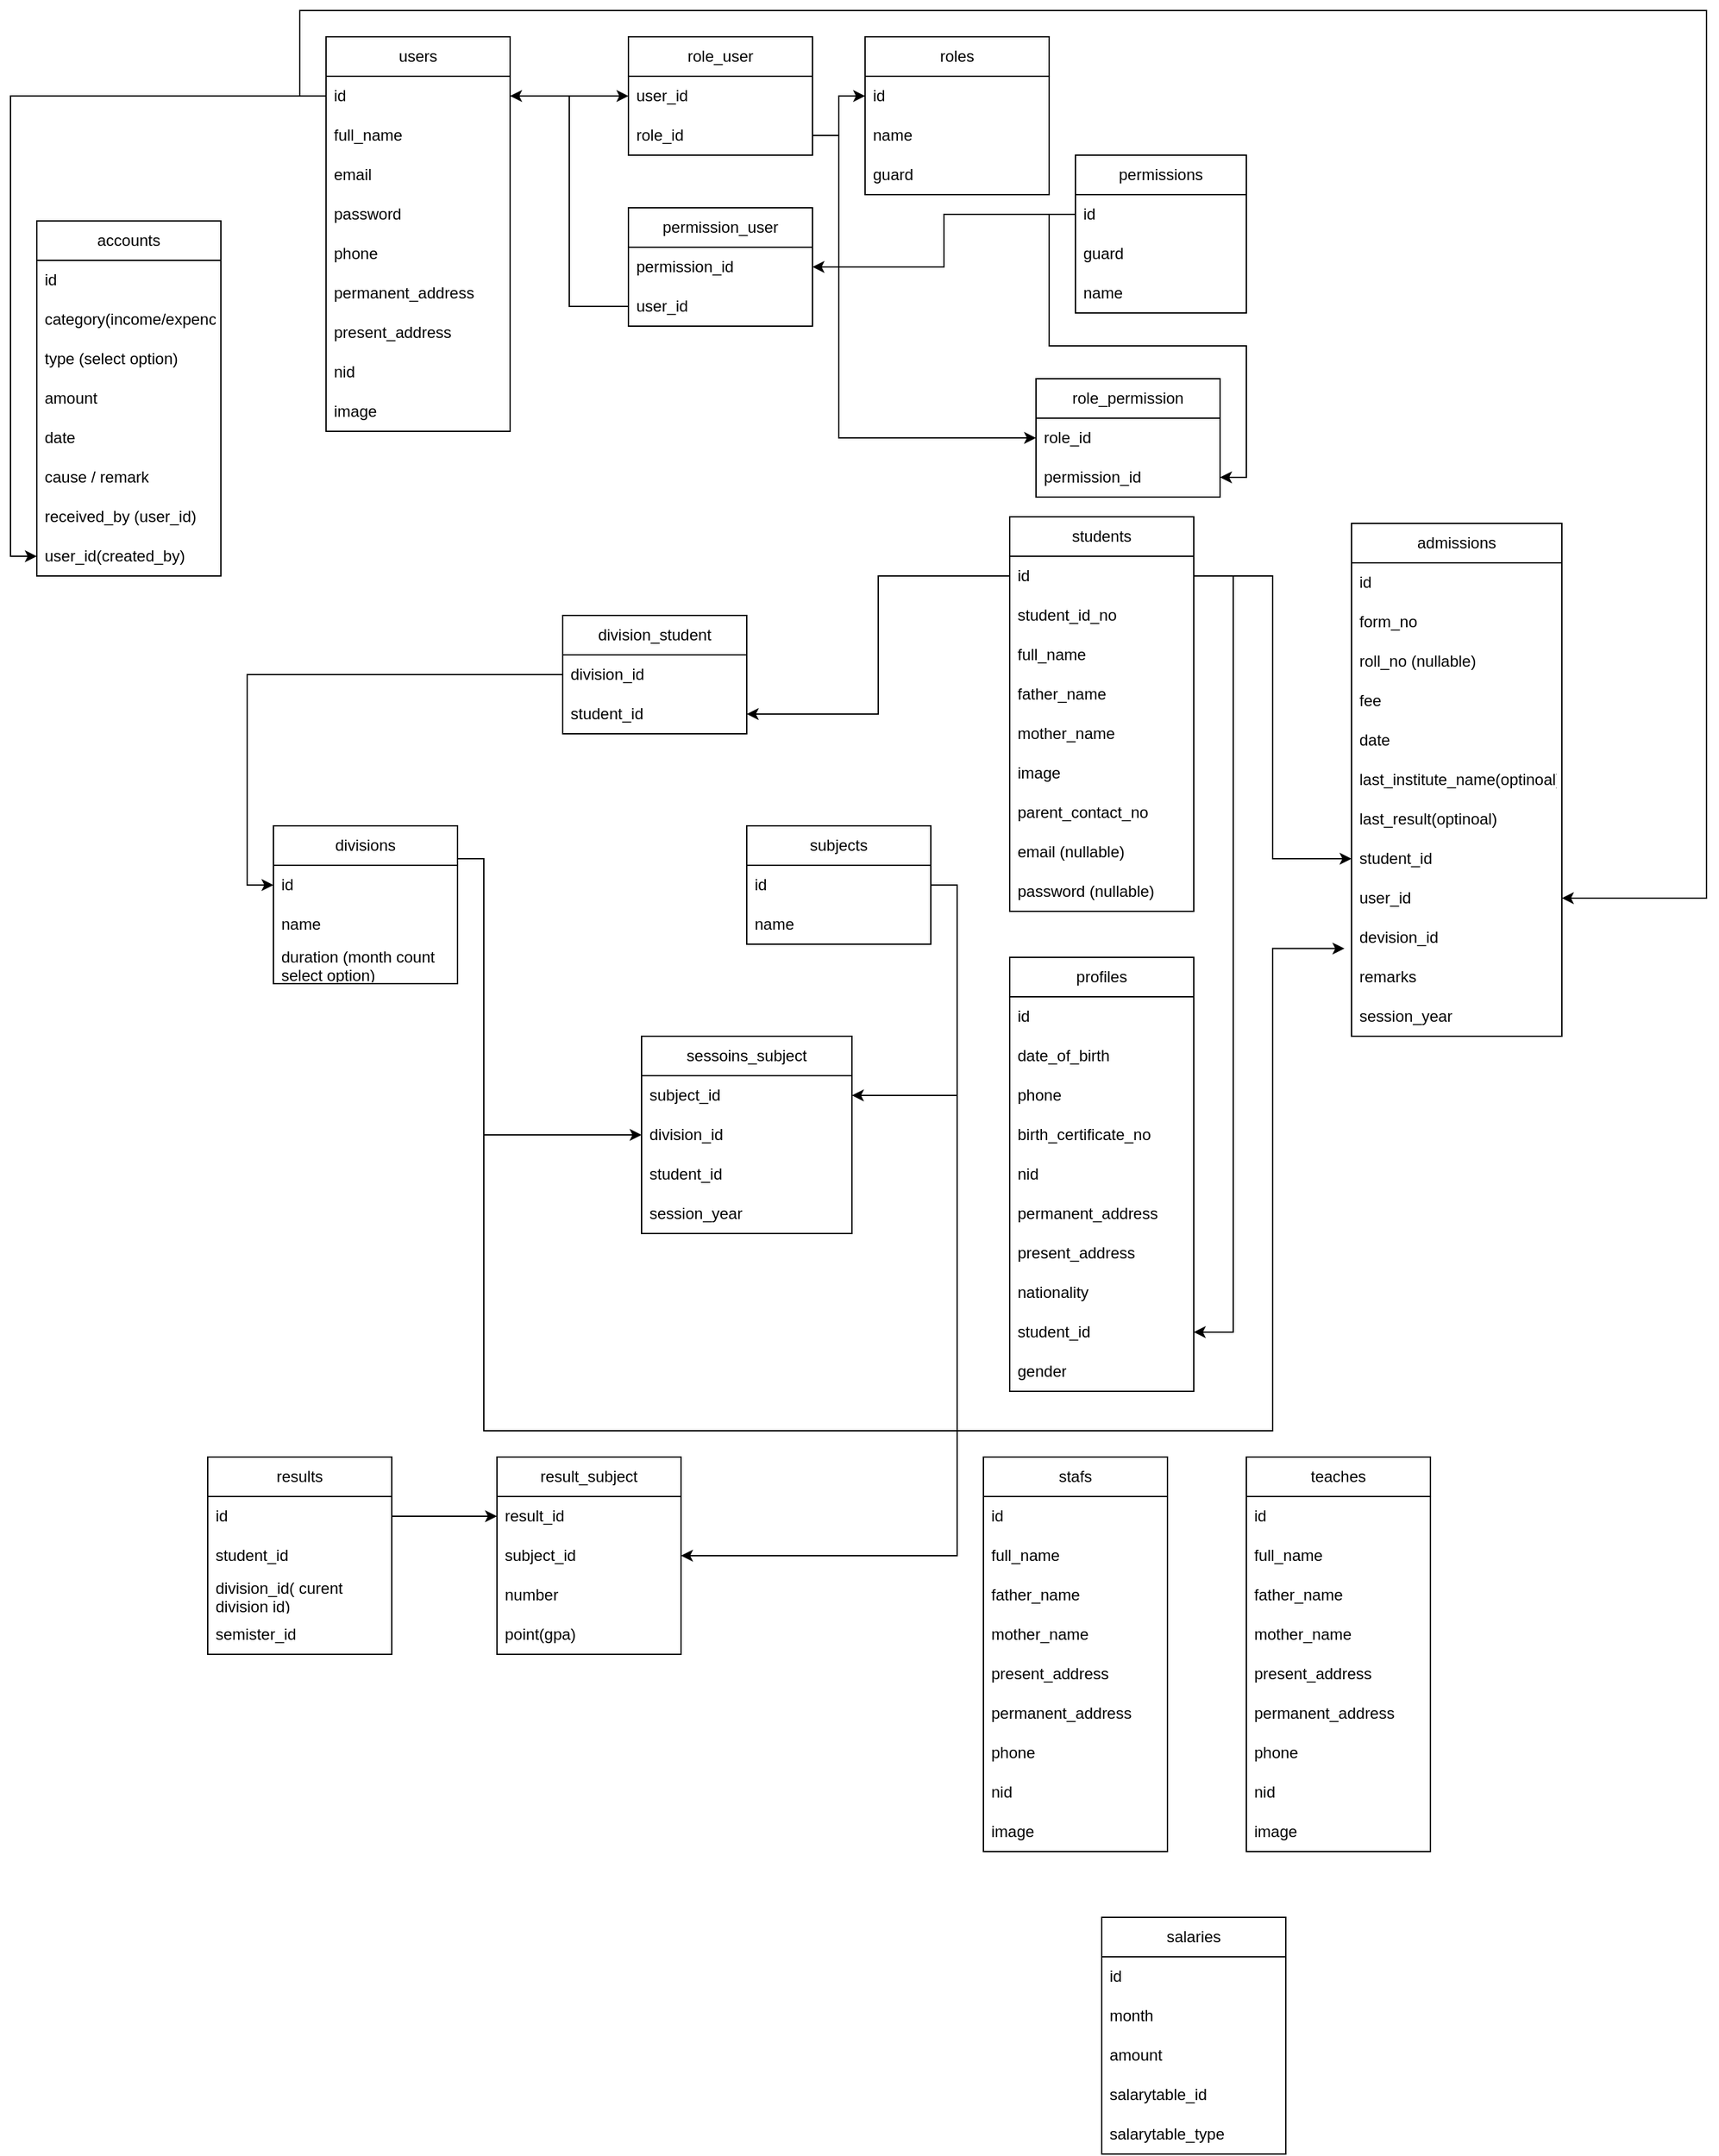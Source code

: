 <mxfile version="22.1.18" type="github">
  <diagram name="Page-1" id="s30mLS-zGGmkJkTKPRwq">
    <mxGraphModel dx="3134" dy="772" grid="1" gridSize="10" guides="1" tooltips="1" connect="1" arrows="1" fold="1" page="1" pageScale="1" pageWidth="850" pageHeight="1100" math="0" shadow="0">
      <root>
        <mxCell id="0" />
        <mxCell id="1" parent="0" />
        <mxCell id="stADXUOTmGNZVnxt4ags-1" value="users" style="swimlane;fontStyle=0;childLayout=stackLayout;horizontal=1;startSize=30;horizontalStack=0;resizeParent=1;resizeParentMax=0;resizeLast=0;collapsible=1;marginBottom=0;whiteSpace=wrap;html=1;" parent="1" vertex="1">
          <mxGeometry x="-880" y="40" width="140" height="300" as="geometry" />
        </mxCell>
        <mxCell id="stADXUOTmGNZVnxt4ags-2" value="id" style="text;strokeColor=none;fillColor=none;align=left;verticalAlign=middle;spacingLeft=4;spacingRight=4;overflow=hidden;points=[[0,0.5],[1,0.5]];portConstraint=eastwest;rotatable=0;whiteSpace=wrap;html=1;" parent="stADXUOTmGNZVnxt4ags-1" vertex="1">
          <mxGeometry y="30" width="140" height="30" as="geometry" />
        </mxCell>
        <mxCell id="tJ75ZAJ-yMeKu7hFH765-11" value="full_name" style="text;strokeColor=none;fillColor=none;align=left;verticalAlign=middle;spacingLeft=4;spacingRight=4;overflow=hidden;points=[[0,0.5],[1,0.5]];portConstraint=eastwest;rotatable=0;whiteSpace=wrap;html=1;" parent="stADXUOTmGNZVnxt4ags-1" vertex="1">
          <mxGeometry y="60" width="140" height="30" as="geometry" />
        </mxCell>
        <mxCell id="stADXUOTmGNZVnxt4ags-3" value="email" style="text;strokeColor=none;fillColor=none;align=left;verticalAlign=middle;spacingLeft=4;spacingRight=4;overflow=hidden;points=[[0,0.5],[1,0.5]];portConstraint=eastwest;rotatable=0;whiteSpace=wrap;html=1;" parent="stADXUOTmGNZVnxt4ags-1" vertex="1">
          <mxGeometry y="90" width="140" height="30" as="geometry" />
        </mxCell>
        <mxCell id="stADXUOTmGNZVnxt4ags-4" value="password" style="text;strokeColor=none;fillColor=none;align=left;verticalAlign=middle;spacingLeft=4;spacingRight=4;overflow=hidden;points=[[0,0.5],[1,0.5]];portConstraint=eastwest;rotatable=0;whiteSpace=wrap;html=1;" parent="stADXUOTmGNZVnxt4ags-1" vertex="1">
          <mxGeometry y="120" width="140" height="30" as="geometry" />
        </mxCell>
        <mxCell id="tJ75ZAJ-yMeKu7hFH765-80" value="phone" style="text;strokeColor=none;fillColor=none;align=left;verticalAlign=middle;spacingLeft=4;spacingRight=4;overflow=hidden;points=[[0,0.5],[1,0.5]];portConstraint=eastwest;rotatable=0;whiteSpace=wrap;html=1;" parent="stADXUOTmGNZVnxt4ags-1" vertex="1">
          <mxGeometry y="150" width="140" height="30" as="geometry" />
        </mxCell>
        <mxCell id="tJ75ZAJ-yMeKu7hFH765-83" value="permanent_address" style="text;strokeColor=none;fillColor=none;align=left;verticalAlign=middle;spacingLeft=4;spacingRight=4;overflow=hidden;points=[[0,0.5],[1,0.5]];portConstraint=eastwest;rotatable=0;whiteSpace=wrap;html=1;" parent="stADXUOTmGNZVnxt4ags-1" vertex="1">
          <mxGeometry y="180" width="140" height="30" as="geometry" />
        </mxCell>
        <mxCell id="tJ75ZAJ-yMeKu7hFH765-81" value="present_address" style="text;strokeColor=none;fillColor=none;align=left;verticalAlign=middle;spacingLeft=4;spacingRight=4;overflow=hidden;points=[[0,0.5],[1,0.5]];portConstraint=eastwest;rotatable=0;whiteSpace=wrap;html=1;" parent="stADXUOTmGNZVnxt4ags-1" vertex="1">
          <mxGeometry y="210" width="140" height="30" as="geometry" />
        </mxCell>
        <mxCell id="tJ75ZAJ-yMeKu7hFH765-82" value="nid" style="text;strokeColor=none;fillColor=none;align=left;verticalAlign=middle;spacingLeft=4;spacingRight=4;overflow=hidden;points=[[0,0.5],[1,0.5]];portConstraint=eastwest;rotatable=0;whiteSpace=wrap;html=1;" parent="stADXUOTmGNZVnxt4ags-1" vertex="1">
          <mxGeometry y="240" width="140" height="30" as="geometry" />
        </mxCell>
        <mxCell id="tJ75ZAJ-yMeKu7hFH765-115" value="image" style="text;strokeColor=none;fillColor=none;align=left;verticalAlign=middle;spacingLeft=4;spacingRight=4;overflow=hidden;points=[[0,0.5],[1,0.5]];portConstraint=eastwest;rotatable=0;whiteSpace=wrap;html=1;" parent="stADXUOTmGNZVnxt4ags-1" vertex="1">
          <mxGeometry y="270" width="140" height="30" as="geometry" />
        </mxCell>
        <mxCell id="stADXUOTmGNZVnxt4ags-5" value="roles" style="swimlane;fontStyle=0;childLayout=stackLayout;horizontal=1;startSize=30;horizontalStack=0;resizeParent=1;resizeParentMax=0;resizeLast=0;collapsible=1;marginBottom=0;whiteSpace=wrap;html=1;" parent="1" vertex="1">
          <mxGeometry x="-470" y="40" width="140" height="120" as="geometry" />
        </mxCell>
        <mxCell id="stADXUOTmGNZVnxt4ags-6" value="id" style="text;strokeColor=none;fillColor=none;align=left;verticalAlign=middle;spacingLeft=4;spacingRight=4;overflow=hidden;points=[[0,0.5],[1,0.5]];portConstraint=eastwest;rotatable=0;whiteSpace=wrap;html=1;" parent="stADXUOTmGNZVnxt4ags-5" vertex="1">
          <mxGeometry y="30" width="140" height="30" as="geometry" />
        </mxCell>
        <mxCell id="tJ75ZAJ-yMeKu7hFH765-9" value="name" style="text;strokeColor=none;fillColor=none;align=left;verticalAlign=middle;spacingLeft=4;spacingRight=4;overflow=hidden;points=[[0,0.5],[1,0.5]];portConstraint=eastwest;rotatable=0;whiteSpace=wrap;html=1;" parent="stADXUOTmGNZVnxt4ags-5" vertex="1">
          <mxGeometry y="60" width="140" height="30" as="geometry" />
        </mxCell>
        <mxCell id="stADXUOTmGNZVnxt4ags-7" value="guard" style="text;strokeColor=none;fillColor=none;align=left;verticalAlign=middle;spacingLeft=4;spacingRight=4;overflow=hidden;points=[[0,0.5],[1,0.5]];portConstraint=eastwest;rotatable=0;whiteSpace=wrap;html=1;" parent="stADXUOTmGNZVnxt4ags-5" vertex="1">
          <mxGeometry y="90" width="140" height="30" as="geometry" />
        </mxCell>
        <mxCell id="stADXUOTmGNZVnxt4ags-9" value="role_user" style="swimlane;fontStyle=0;childLayout=stackLayout;horizontal=1;startSize=30;horizontalStack=0;resizeParent=1;resizeParentMax=0;resizeLast=0;collapsible=1;marginBottom=0;whiteSpace=wrap;html=1;" parent="1" vertex="1">
          <mxGeometry x="-650" y="40" width="140" height="90" as="geometry" />
        </mxCell>
        <mxCell id="stADXUOTmGNZVnxt4ags-11" value="user_id" style="text;strokeColor=none;fillColor=none;align=left;verticalAlign=middle;spacingLeft=4;spacingRight=4;overflow=hidden;points=[[0,0.5],[1,0.5]];portConstraint=eastwest;rotatable=0;whiteSpace=wrap;html=1;" parent="stADXUOTmGNZVnxt4ags-9" vertex="1">
          <mxGeometry y="30" width="140" height="30" as="geometry" />
        </mxCell>
        <mxCell id="stADXUOTmGNZVnxt4ags-10" value="role_id" style="text;strokeColor=none;fillColor=none;align=left;verticalAlign=middle;spacingLeft=4;spacingRight=4;overflow=hidden;points=[[0,0.5],[1,0.5]];portConstraint=eastwest;rotatable=0;whiteSpace=wrap;html=1;" parent="stADXUOTmGNZVnxt4ags-9" vertex="1">
          <mxGeometry y="60" width="140" height="30" as="geometry" />
        </mxCell>
        <mxCell id="tJ75ZAJ-yMeKu7hFH765-1" value="role_permission" style="swimlane;fontStyle=0;childLayout=stackLayout;horizontal=1;startSize=30;horizontalStack=0;resizeParent=1;resizeParentMax=0;resizeLast=0;collapsible=1;marginBottom=0;whiteSpace=wrap;html=1;" parent="1" vertex="1">
          <mxGeometry x="-340" y="300" width="140" height="90" as="geometry" />
        </mxCell>
        <mxCell id="tJ75ZAJ-yMeKu7hFH765-2" value="role_id" style="text;strokeColor=none;fillColor=none;align=left;verticalAlign=middle;spacingLeft=4;spacingRight=4;overflow=hidden;points=[[0,0.5],[1,0.5]];portConstraint=eastwest;rotatable=0;whiteSpace=wrap;html=1;" parent="tJ75ZAJ-yMeKu7hFH765-1" vertex="1">
          <mxGeometry y="30" width="140" height="30" as="geometry" />
        </mxCell>
        <mxCell id="tJ75ZAJ-yMeKu7hFH765-3" value="permission_id" style="text;strokeColor=none;fillColor=none;align=left;verticalAlign=middle;spacingLeft=4;spacingRight=4;overflow=hidden;points=[[0,0.5],[1,0.5]];portConstraint=eastwest;rotatable=0;whiteSpace=wrap;html=1;" parent="tJ75ZAJ-yMeKu7hFH765-1" vertex="1">
          <mxGeometry y="60" width="140" height="30" as="geometry" />
        </mxCell>
        <mxCell id="tJ75ZAJ-yMeKu7hFH765-5" value="permissions" style="swimlane;fontStyle=0;childLayout=stackLayout;horizontal=1;startSize=30;horizontalStack=0;resizeParent=1;resizeParentMax=0;resizeLast=0;collapsible=1;marginBottom=0;whiteSpace=wrap;html=1;" parent="1" vertex="1">
          <mxGeometry x="-310" y="130" width="130" height="120" as="geometry" />
        </mxCell>
        <mxCell id="tJ75ZAJ-yMeKu7hFH765-6" value="id" style="text;strokeColor=none;fillColor=none;align=left;verticalAlign=middle;spacingLeft=4;spacingRight=4;overflow=hidden;points=[[0,0.5],[1,0.5]];portConstraint=eastwest;rotatable=0;whiteSpace=wrap;html=1;" parent="tJ75ZAJ-yMeKu7hFH765-5" vertex="1">
          <mxGeometry y="30" width="130" height="30" as="geometry" />
        </mxCell>
        <mxCell id="tJ75ZAJ-yMeKu7hFH765-7" value="guard" style="text;strokeColor=none;fillColor=none;align=left;verticalAlign=middle;spacingLeft=4;spacingRight=4;overflow=hidden;points=[[0,0.5],[1,0.5]];portConstraint=eastwest;rotatable=0;whiteSpace=wrap;html=1;" parent="tJ75ZAJ-yMeKu7hFH765-5" vertex="1">
          <mxGeometry y="60" width="130" height="30" as="geometry" />
        </mxCell>
        <mxCell id="tJ75ZAJ-yMeKu7hFH765-10" value="name" style="text;strokeColor=none;fillColor=none;align=left;verticalAlign=middle;spacingLeft=4;spacingRight=4;overflow=hidden;points=[[0,0.5],[1,0.5]];portConstraint=eastwest;rotatable=0;whiteSpace=wrap;html=1;" parent="tJ75ZAJ-yMeKu7hFH765-5" vertex="1">
          <mxGeometry y="90" width="130" height="30" as="geometry" />
        </mxCell>
        <mxCell id="tJ75ZAJ-yMeKu7hFH765-12" style="edgeStyle=none;rounded=0;orthogonalLoop=1;jettySize=auto;html=1;exitX=1;exitY=0.5;exitDx=0;exitDy=0;entryX=0;entryY=0.5;entryDx=0;entryDy=0;" parent="1" source="stADXUOTmGNZVnxt4ags-2" target="stADXUOTmGNZVnxt4ags-11" edge="1">
          <mxGeometry relative="1" as="geometry" />
        </mxCell>
        <mxCell id="tJ75ZAJ-yMeKu7hFH765-14" style="edgeStyle=orthogonalEdgeStyle;rounded=0;orthogonalLoop=1;jettySize=auto;html=1;exitX=0;exitY=0.5;exitDx=0;exitDy=0;entryX=0;entryY=0.5;entryDx=0;entryDy=0;" parent="1" source="stADXUOTmGNZVnxt4ags-6" target="tJ75ZAJ-yMeKu7hFH765-2" edge="1">
          <mxGeometry relative="1" as="geometry" />
        </mxCell>
        <mxCell id="tJ75ZAJ-yMeKu7hFH765-15" style="edgeStyle=orthogonalEdgeStyle;rounded=0;orthogonalLoop=1;jettySize=auto;html=1;entryX=1;entryY=0.5;entryDx=0;entryDy=0;" parent="1" source="tJ75ZAJ-yMeKu7hFH765-6" target="tJ75ZAJ-yMeKu7hFH765-3" edge="1">
          <mxGeometry relative="1" as="geometry" />
        </mxCell>
        <mxCell id="tJ75ZAJ-yMeKu7hFH765-16" value="permission_user" style="swimlane;fontStyle=0;childLayout=stackLayout;horizontal=1;startSize=30;horizontalStack=0;resizeParent=1;resizeParentMax=0;resizeLast=0;collapsible=1;marginBottom=0;whiteSpace=wrap;html=1;" parent="1" vertex="1">
          <mxGeometry x="-650" y="170" width="140" height="90" as="geometry" />
        </mxCell>
        <mxCell id="tJ75ZAJ-yMeKu7hFH765-17" value="permission_id" style="text;strokeColor=none;fillColor=none;align=left;verticalAlign=middle;spacingLeft=4;spacingRight=4;overflow=hidden;points=[[0,0.5],[1,0.5]];portConstraint=eastwest;rotatable=0;whiteSpace=wrap;html=1;" parent="tJ75ZAJ-yMeKu7hFH765-16" vertex="1">
          <mxGeometry y="30" width="140" height="30" as="geometry" />
        </mxCell>
        <mxCell id="tJ75ZAJ-yMeKu7hFH765-18" value="user_id" style="text;strokeColor=none;fillColor=none;align=left;verticalAlign=middle;spacingLeft=4;spacingRight=4;overflow=hidden;points=[[0,0.5],[1,0.5]];portConstraint=eastwest;rotatable=0;whiteSpace=wrap;html=1;" parent="tJ75ZAJ-yMeKu7hFH765-16" vertex="1">
          <mxGeometry y="60" width="140" height="30" as="geometry" />
        </mxCell>
        <mxCell id="tJ75ZAJ-yMeKu7hFH765-20" style="edgeStyle=orthogonalEdgeStyle;rounded=0;orthogonalLoop=1;jettySize=auto;html=1;exitX=0;exitY=0.5;exitDx=0;exitDy=0;entryX=1;entryY=0.5;entryDx=0;entryDy=0;" parent="1" source="tJ75ZAJ-yMeKu7hFH765-18" target="stADXUOTmGNZVnxt4ags-2" edge="1">
          <mxGeometry relative="1" as="geometry" />
        </mxCell>
        <mxCell id="tJ75ZAJ-yMeKu7hFH765-21" style="edgeStyle=orthogonalEdgeStyle;rounded=0;orthogonalLoop=1;jettySize=auto;html=1;entryX=1;entryY=0.5;entryDx=0;entryDy=0;" parent="1" source="tJ75ZAJ-yMeKu7hFH765-6" target="tJ75ZAJ-yMeKu7hFH765-17" edge="1">
          <mxGeometry relative="1" as="geometry" />
        </mxCell>
        <mxCell id="tJ75ZAJ-yMeKu7hFH765-25" style="edgeStyle=orthogonalEdgeStyle;rounded=0;orthogonalLoop=1;jettySize=auto;html=1;exitX=1;exitY=0.5;exitDx=0;exitDy=0;entryX=0;entryY=0.5;entryDx=0;entryDy=0;" parent="1" source="stADXUOTmGNZVnxt4ags-10" target="stADXUOTmGNZVnxt4ags-6" edge="1">
          <mxGeometry relative="1" as="geometry" />
        </mxCell>
        <mxCell id="tJ75ZAJ-yMeKu7hFH765-26" value="divisions" style="swimlane;fontStyle=0;childLayout=stackLayout;horizontal=1;startSize=30;horizontalStack=0;resizeParent=1;resizeParentMax=0;resizeLast=0;collapsible=1;marginBottom=0;whiteSpace=wrap;html=1;" parent="1" vertex="1">
          <mxGeometry x="-920" y="640" width="140" height="120" as="geometry" />
        </mxCell>
        <mxCell id="tJ75ZAJ-yMeKu7hFH765-27" value="id" style="text;strokeColor=none;fillColor=none;align=left;verticalAlign=middle;spacingLeft=4;spacingRight=4;overflow=hidden;points=[[0,0.5],[1,0.5]];portConstraint=eastwest;rotatable=0;whiteSpace=wrap;html=1;" parent="tJ75ZAJ-yMeKu7hFH765-26" vertex="1">
          <mxGeometry y="30" width="140" height="30" as="geometry" />
        </mxCell>
        <mxCell id="tJ75ZAJ-yMeKu7hFH765-28" value="name" style="text;strokeColor=none;fillColor=none;align=left;verticalAlign=middle;spacingLeft=4;spacingRight=4;overflow=hidden;points=[[0,0.5],[1,0.5]];portConstraint=eastwest;rotatable=0;whiteSpace=wrap;html=1;" parent="tJ75ZAJ-yMeKu7hFH765-26" vertex="1">
          <mxGeometry y="60" width="140" height="30" as="geometry" />
        </mxCell>
        <mxCell id="tJ75ZAJ-yMeKu7hFH765-96" value="duration (month count select option)" style="text;strokeColor=none;fillColor=none;align=left;verticalAlign=middle;spacingLeft=4;spacingRight=4;overflow=hidden;points=[[0,0.5],[1,0.5]];portConstraint=eastwest;rotatable=0;whiteSpace=wrap;html=1;" parent="tJ75ZAJ-yMeKu7hFH765-26" vertex="1">
          <mxGeometry y="90" width="140" height="30" as="geometry" />
        </mxCell>
        <mxCell id="tJ75ZAJ-yMeKu7hFH765-30" value="students" style="swimlane;fontStyle=0;childLayout=stackLayout;horizontal=1;startSize=30;horizontalStack=0;resizeParent=1;resizeParentMax=0;resizeLast=0;collapsible=1;marginBottom=0;whiteSpace=wrap;html=1;" parent="1" vertex="1">
          <mxGeometry x="-360" y="405" width="140" height="300" as="geometry" />
        </mxCell>
        <mxCell id="tJ75ZAJ-yMeKu7hFH765-31" value="id" style="text;strokeColor=none;fillColor=none;align=left;verticalAlign=middle;spacingLeft=4;spacingRight=4;overflow=hidden;points=[[0,0.5],[1,0.5]];portConstraint=eastwest;rotatable=0;whiteSpace=wrap;html=1;" parent="tJ75ZAJ-yMeKu7hFH765-30" vertex="1">
          <mxGeometry y="30" width="140" height="30" as="geometry" />
        </mxCell>
        <mxCell id="tJ75ZAJ-yMeKu7hFH765-37" value="student_id_no" style="text;strokeColor=none;fillColor=none;align=left;verticalAlign=middle;spacingLeft=4;spacingRight=4;overflow=hidden;points=[[0,0.5],[1,0.5]];portConstraint=eastwest;rotatable=0;whiteSpace=wrap;html=1;" parent="tJ75ZAJ-yMeKu7hFH765-30" vertex="1">
          <mxGeometry y="60" width="140" height="30" as="geometry" />
        </mxCell>
        <mxCell id="tJ75ZAJ-yMeKu7hFH765-56" value="full_name" style="text;strokeColor=none;fillColor=none;align=left;verticalAlign=middle;spacingLeft=4;spacingRight=4;overflow=hidden;points=[[0,0.5],[1,0.5]];portConstraint=eastwest;rotatable=0;whiteSpace=wrap;html=1;" parent="tJ75ZAJ-yMeKu7hFH765-30" vertex="1">
          <mxGeometry y="90" width="140" height="30" as="geometry" />
        </mxCell>
        <mxCell id="tJ75ZAJ-yMeKu7hFH765-32" value="father_name" style="text;strokeColor=none;fillColor=none;align=left;verticalAlign=middle;spacingLeft=4;spacingRight=4;overflow=hidden;points=[[0,0.5],[1,0.5]];portConstraint=eastwest;rotatable=0;whiteSpace=wrap;html=1;" parent="tJ75ZAJ-yMeKu7hFH765-30" vertex="1">
          <mxGeometry y="120" width="140" height="30" as="geometry" />
        </mxCell>
        <mxCell id="tJ75ZAJ-yMeKu7hFH765-33" value="mother_name" style="text;strokeColor=none;fillColor=none;align=left;verticalAlign=middle;spacingLeft=4;spacingRight=4;overflow=hidden;points=[[0,0.5],[1,0.5]];portConstraint=eastwest;rotatable=0;whiteSpace=wrap;html=1;" parent="tJ75ZAJ-yMeKu7hFH765-30" vertex="1">
          <mxGeometry y="150" width="140" height="30" as="geometry" />
        </mxCell>
        <mxCell id="tJ75ZAJ-yMeKu7hFH765-116" value="image" style="text;strokeColor=none;fillColor=none;align=left;verticalAlign=middle;spacingLeft=4;spacingRight=4;overflow=hidden;points=[[0,0.5],[1,0.5]];portConstraint=eastwest;rotatable=0;whiteSpace=wrap;html=1;" parent="tJ75ZAJ-yMeKu7hFH765-30" vertex="1">
          <mxGeometry y="180" width="140" height="30" as="geometry" />
        </mxCell>
        <mxCell id="VU96uTbvJwvOdkKoBSSZ-6" value="parent_contact_no" style="text;strokeColor=none;fillColor=none;align=left;verticalAlign=middle;spacingLeft=4;spacingRight=4;overflow=hidden;points=[[0,0.5],[1,0.5]];portConstraint=eastwest;rotatable=0;whiteSpace=wrap;html=1;" parent="tJ75ZAJ-yMeKu7hFH765-30" vertex="1">
          <mxGeometry y="210" width="140" height="30" as="geometry" />
        </mxCell>
        <mxCell id="VU96uTbvJwvOdkKoBSSZ-15" value="email (nullable)" style="text;strokeColor=none;fillColor=none;align=left;verticalAlign=middle;spacingLeft=4;spacingRight=4;overflow=hidden;points=[[0,0.5],[1,0.5]];portConstraint=eastwest;rotatable=0;whiteSpace=wrap;html=1;" parent="tJ75ZAJ-yMeKu7hFH765-30" vertex="1">
          <mxGeometry y="240" width="140" height="30" as="geometry" />
        </mxCell>
        <mxCell id="VU96uTbvJwvOdkKoBSSZ-16" value="password (nullable)" style="text;strokeColor=none;fillColor=none;align=left;verticalAlign=middle;spacingLeft=4;spacingRight=4;overflow=hidden;points=[[0,0.5],[1,0.5]];portConstraint=eastwest;rotatable=0;whiteSpace=wrap;html=1;" parent="tJ75ZAJ-yMeKu7hFH765-30" vertex="1">
          <mxGeometry y="270" width="140" height="30" as="geometry" />
        </mxCell>
        <mxCell id="tJ75ZAJ-yMeKu7hFH765-39" value="subjects" style="swimlane;fontStyle=0;childLayout=stackLayout;horizontal=1;startSize=30;horizontalStack=0;resizeParent=1;resizeParentMax=0;resizeLast=0;collapsible=1;marginBottom=0;whiteSpace=wrap;html=1;" parent="1" vertex="1">
          <mxGeometry x="-560" y="640" width="140" height="90" as="geometry" />
        </mxCell>
        <mxCell id="tJ75ZAJ-yMeKu7hFH765-40" value="id" style="text;strokeColor=none;fillColor=none;align=left;verticalAlign=middle;spacingLeft=4;spacingRight=4;overflow=hidden;points=[[0,0.5],[1,0.5]];portConstraint=eastwest;rotatable=0;whiteSpace=wrap;html=1;" parent="tJ75ZAJ-yMeKu7hFH765-39" vertex="1">
          <mxGeometry y="30" width="140" height="30" as="geometry" />
        </mxCell>
        <mxCell id="tJ75ZAJ-yMeKu7hFH765-41" value="name" style="text;strokeColor=none;fillColor=none;align=left;verticalAlign=middle;spacingLeft=4;spacingRight=4;overflow=hidden;points=[[0,0.5],[1,0.5]];portConstraint=eastwest;rotatable=0;whiteSpace=wrap;html=1;" parent="tJ75ZAJ-yMeKu7hFH765-39" vertex="1">
          <mxGeometry y="60" width="140" height="30" as="geometry" />
        </mxCell>
        <mxCell id="tJ75ZAJ-yMeKu7hFH765-43" value="sessoins_subject" style="swimlane;fontStyle=0;childLayout=stackLayout;horizontal=1;startSize=30;horizontalStack=0;resizeParent=1;resizeParentMax=0;resizeLast=0;collapsible=1;marginBottom=0;whiteSpace=wrap;html=1;" parent="1" vertex="1">
          <mxGeometry x="-640" y="800" width="160" height="150" as="geometry" />
        </mxCell>
        <mxCell id="tJ75ZAJ-yMeKu7hFH765-45" value="subject_id" style="text;strokeColor=none;fillColor=none;align=left;verticalAlign=middle;spacingLeft=4;spacingRight=4;overflow=hidden;points=[[0,0.5],[1,0.5]];portConstraint=eastwest;rotatable=0;whiteSpace=wrap;html=1;" parent="tJ75ZAJ-yMeKu7hFH765-43" vertex="1">
          <mxGeometry y="30" width="160" height="30" as="geometry" />
        </mxCell>
        <mxCell id="tJ75ZAJ-yMeKu7hFH765-134" value="division_id" style="text;strokeColor=none;fillColor=none;align=left;verticalAlign=middle;spacingLeft=4;spacingRight=4;overflow=hidden;points=[[0,0.5],[1,0.5]];portConstraint=eastwest;rotatable=0;whiteSpace=wrap;html=1;" parent="tJ75ZAJ-yMeKu7hFH765-43" vertex="1">
          <mxGeometry y="60" width="160" height="30" as="geometry" />
        </mxCell>
        <mxCell id="tJ75ZAJ-yMeKu7hFH765-136" value="student_id" style="text;strokeColor=none;fillColor=none;align=left;verticalAlign=middle;spacingLeft=4;spacingRight=4;overflow=hidden;points=[[0,0.5],[1,0.5]];portConstraint=eastwest;rotatable=0;whiteSpace=wrap;html=1;" parent="tJ75ZAJ-yMeKu7hFH765-43" vertex="1">
          <mxGeometry y="90" width="160" height="30" as="geometry" />
        </mxCell>
        <mxCell id="VFYwBnfdcFIRbTS4yuW1-1" value="session_year" style="text;strokeColor=none;fillColor=none;align=left;verticalAlign=middle;spacingLeft=4;spacingRight=4;overflow=hidden;points=[[0,0.5],[1,0.5]];portConstraint=eastwest;rotatable=0;whiteSpace=wrap;html=1;" parent="tJ75ZAJ-yMeKu7hFH765-43" vertex="1">
          <mxGeometry y="120" width="160" height="30" as="geometry" />
        </mxCell>
        <mxCell id="tJ75ZAJ-yMeKu7hFH765-49" style="edgeStyle=orthogonalEdgeStyle;rounded=0;orthogonalLoop=1;jettySize=auto;html=1;exitX=1;exitY=0.5;exitDx=0;exitDy=0;entryX=1;entryY=0.5;entryDx=0;entryDy=0;" parent="1" source="tJ75ZAJ-yMeKu7hFH765-40" target="tJ75ZAJ-yMeKu7hFH765-45" edge="1">
          <mxGeometry relative="1" as="geometry" />
        </mxCell>
        <mxCell id="tJ75ZAJ-yMeKu7hFH765-50" value="division_student" style="swimlane;fontStyle=0;childLayout=stackLayout;horizontal=1;startSize=30;horizontalStack=0;resizeParent=1;resizeParentMax=0;resizeLast=0;collapsible=1;marginBottom=0;whiteSpace=wrap;html=1;" parent="1" vertex="1">
          <mxGeometry x="-700" y="480" width="140" height="90" as="geometry" />
        </mxCell>
        <mxCell id="tJ75ZAJ-yMeKu7hFH765-51" value="division_id" style="text;strokeColor=none;fillColor=none;align=left;verticalAlign=middle;spacingLeft=4;spacingRight=4;overflow=hidden;points=[[0,0.5],[1,0.5]];portConstraint=eastwest;rotatable=0;whiteSpace=wrap;html=1;" parent="tJ75ZAJ-yMeKu7hFH765-50" vertex="1">
          <mxGeometry y="30" width="140" height="30" as="geometry" />
        </mxCell>
        <mxCell id="tJ75ZAJ-yMeKu7hFH765-52" value="student_id" style="text;strokeColor=none;fillColor=none;align=left;verticalAlign=middle;spacingLeft=4;spacingRight=4;overflow=hidden;points=[[0,0.5],[1,0.5]];portConstraint=eastwest;rotatable=0;whiteSpace=wrap;html=1;" parent="tJ75ZAJ-yMeKu7hFH765-50" vertex="1">
          <mxGeometry y="60" width="140" height="30" as="geometry" />
        </mxCell>
        <mxCell id="tJ75ZAJ-yMeKu7hFH765-55" style="edgeStyle=orthogonalEdgeStyle;rounded=0;orthogonalLoop=1;jettySize=auto;html=1;exitX=0;exitY=0.5;exitDx=0;exitDy=0;entryX=0;entryY=0.5;entryDx=0;entryDy=0;" parent="1" source="tJ75ZAJ-yMeKu7hFH765-51" target="tJ75ZAJ-yMeKu7hFH765-27" edge="1">
          <mxGeometry relative="1" as="geometry" />
        </mxCell>
        <mxCell id="tJ75ZAJ-yMeKu7hFH765-57" style="edgeStyle=orthogonalEdgeStyle;rounded=0;orthogonalLoop=1;jettySize=auto;html=1;exitX=0;exitY=0.5;exitDx=0;exitDy=0;entryX=1;entryY=0.5;entryDx=0;entryDy=0;" parent="1" source="tJ75ZAJ-yMeKu7hFH765-31" target="tJ75ZAJ-yMeKu7hFH765-52" edge="1">
          <mxGeometry relative="1" as="geometry" />
        </mxCell>
        <mxCell id="tJ75ZAJ-yMeKu7hFH765-69" value="admissions" style="swimlane;fontStyle=0;childLayout=stackLayout;horizontal=1;startSize=30;horizontalStack=0;resizeParent=1;resizeParentMax=0;resizeLast=0;collapsible=1;marginBottom=0;whiteSpace=wrap;html=1;" parent="1" vertex="1">
          <mxGeometry x="-100" y="410" width="160" height="390" as="geometry" />
        </mxCell>
        <mxCell id="tJ75ZAJ-yMeKu7hFH765-70" value="id" style="text;strokeColor=none;fillColor=none;align=left;verticalAlign=middle;spacingLeft=4;spacingRight=4;overflow=hidden;points=[[0,0.5],[1,0.5]];portConstraint=eastwest;rotatable=0;whiteSpace=wrap;html=1;" parent="tJ75ZAJ-yMeKu7hFH765-69" vertex="1">
          <mxGeometry y="30" width="160" height="30" as="geometry" />
        </mxCell>
        <mxCell id="H7fk9LJtAV4o4HCxXbA1-7" value="form_no" style="text;strokeColor=none;fillColor=none;align=left;verticalAlign=middle;spacingLeft=4;spacingRight=4;overflow=hidden;points=[[0,0.5],[1,0.5]];portConstraint=eastwest;rotatable=0;whiteSpace=wrap;html=1;" parent="tJ75ZAJ-yMeKu7hFH765-69" vertex="1">
          <mxGeometry y="60" width="160" height="30" as="geometry" />
        </mxCell>
        <mxCell id="tJ75ZAJ-yMeKu7hFH765-61" value="roll_no (nullable)" style="text;strokeColor=none;fillColor=none;align=left;verticalAlign=middle;spacingLeft=4;spacingRight=4;overflow=hidden;points=[[0,0.5],[1,0.5]];portConstraint=eastwest;rotatable=0;whiteSpace=wrap;html=1;" parent="tJ75ZAJ-yMeKu7hFH765-69" vertex="1">
          <mxGeometry y="90" width="160" height="30" as="geometry" />
        </mxCell>
        <mxCell id="tJ75ZAJ-yMeKu7hFH765-71" value="fee" style="text;strokeColor=none;fillColor=none;align=left;verticalAlign=middle;spacingLeft=4;spacingRight=4;overflow=hidden;points=[[0,0.5],[1,0.5]];portConstraint=eastwest;rotatable=0;whiteSpace=wrap;html=1;" parent="tJ75ZAJ-yMeKu7hFH765-69" vertex="1">
          <mxGeometry y="120" width="160" height="30" as="geometry" />
        </mxCell>
        <mxCell id="tJ75ZAJ-yMeKu7hFH765-74" value="date" style="text;strokeColor=none;fillColor=none;align=left;verticalAlign=middle;spacingLeft=4;spacingRight=4;overflow=hidden;points=[[0,0.5],[1,0.5]];portConstraint=eastwest;rotatable=0;whiteSpace=wrap;html=1;" parent="tJ75ZAJ-yMeKu7hFH765-69" vertex="1">
          <mxGeometry y="150" width="160" height="30" as="geometry" />
        </mxCell>
        <mxCell id="tJ75ZAJ-yMeKu7hFH765-130" value="last_institute_name(optinoal)" style="text;strokeColor=none;fillColor=none;align=left;verticalAlign=middle;spacingLeft=4;spacingRight=4;overflow=hidden;points=[[0,0.5],[1,0.5]];portConstraint=eastwest;rotatable=0;whiteSpace=wrap;html=1;" parent="tJ75ZAJ-yMeKu7hFH765-69" vertex="1">
          <mxGeometry y="180" width="160" height="30" as="geometry" />
        </mxCell>
        <mxCell id="VU96uTbvJwvOdkKoBSSZ-2" value="last_result(optinoal)" style="text;strokeColor=none;fillColor=none;align=left;verticalAlign=middle;spacingLeft=4;spacingRight=4;overflow=hidden;points=[[0,0.5],[1,0.5]];portConstraint=eastwest;rotatable=0;whiteSpace=wrap;html=1;" parent="tJ75ZAJ-yMeKu7hFH765-69" vertex="1">
          <mxGeometry y="210" width="160" height="30" as="geometry" />
        </mxCell>
        <mxCell id="tJ75ZAJ-yMeKu7hFH765-72" value="student_id" style="text;strokeColor=none;fillColor=none;align=left;verticalAlign=middle;spacingLeft=4;spacingRight=4;overflow=hidden;points=[[0,0.5],[1,0.5]];portConstraint=eastwest;rotatable=0;whiteSpace=wrap;html=1;" parent="tJ75ZAJ-yMeKu7hFH765-69" vertex="1">
          <mxGeometry y="240" width="160" height="30" as="geometry" />
        </mxCell>
        <mxCell id="tJ75ZAJ-yMeKu7hFH765-131" value="user_id" style="text;strokeColor=none;fillColor=none;align=left;verticalAlign=middle;spacingLeft=4;spacingRight=4;overflow=hidden;points=[[0,0.5],[1,0.5]];portConstraint=eastwest;rotatable=0;whiteSpace=wrap;html=1;" parent="tJ75ZAJ-yMeKu7hFH765-69" vertex="1">
          <mxGeometry y="270" width="160" height="30" as="geometry" />
        </mxCell>
        <mxCell id="tJ75ZAJ-yMeKu7hFH765-89" value="devision_id" style="text;strokeColor=none;fillColor=none;align=left;verticalAlign=middle;spacingLeft=4;spacingRight=4;overflow=hidden;points=[[0,0.5],[1,0.5]];portConstraint=eastwest;rotatable=0;whiteSpace=wrap;html=1;" parent="tJ75ZAJ-yMeKu7hFH765-69" vertex="1">
          <mxGeometry y="300" width="160" height="30" as="geometry" />
        </mxCell>
        <mxCell id="VU96uTbvJwvOdkKoBSSZ-3" value="remarks" style="text;strokeColor=none;fillColor=none;align=left;verticalAlign=middle;spacingLeft=4;spacingRight=4;overflow=hidden;points=[[0,0.5],[1,0.5]];portConstraint=eastwest;rotatable=0;whiteSpace=wrap;html=1;" parent="tJ75ZAJ-yMeKu7hFH765-69" vertex="1">
          <mxGeometry y="330" width="160" height="30" as="geometry" />
        </mxCell>
        <mxCell id="VU96uTbvJwvOdkKoBSSZ-4" value="session_year" style="text;strokeColor=none;fillColor=none;align=left;verticalAlign=middle;spacingLeft=4;spacingRight=4;overflow=hidden;points=[[0,0.5],[1,0.5]];portConstraint=eastwest;rotatable=0;whiteSpace=wrap;html=1;" parent="tJ75ZAJ-yMeKu7hFH765-69" vertex="1">
          <mxGeometry y="360" width="160" height="30" as="geometry" />
        </mxCell>
        <mxCell id="tJ75ZAJ-yMeKu7hFH765-73" style="edgeStyle=orthogonalEdgeStyle;rounded=0;orthogonalLoop=1;jettySize=auto;html=1;exitX=1;exitY=0.5;exitDx=0;exitDy=0;entryX=0;entryY=0.5;entryDx=0;entryDy=0;" parent="1" source="tJ75ZAJ-yMeKu7hFH765-31" target="tJ75ZAJ-yMeKu7hFH765-72" edge="1">
          <mxGeometry relative="1" as="geometry" />
        </mxCell>
        <mxCell id="tJ75ZAJ-yMeKu7hFH765-90" style="edgeStyle=orthogonalEdgeStyle;rounded=0;orthogonalLoop=1;jettySize=auto;html=1;exitX=1;exitY=0.5;exitDx=0;exitDy=0;entryX=-0.034;entryY=0.777;entryDx=0;entryDy=0;entryPerimeter=0;" parent="1" source="tJ75ZAJ-yMeKu7hFH765-27" target="tJ75ZAJ-yMeKu7hFH765-89" edge="1">
          <mxGeometry relative="1" as="geometry">
            <Array as="points">
              <mxPoint x="-780" y="665" />
              <mxPoint x="-760" y="665" />
              <mxPoint x="-760" y="1100" />
              <mxPoint x="-160" y="1100" />
              <mxPoint x="-160" y="733" />
            </Array>
          </mxGeometry>
        </mxCell>
        <mxCell id="tJ75ZAJ-yMeKu7hFH765-98" value="accounts" style="swimlane;fontStyle=0;childLayout=stackLayout;horizontal=1;startSize=30;horizontalStack=0;resizeParent=1;resizeParentMax=0;resizeLast=0;collapsible=1;marginBottom=0;whiteSpace=wrap;html=1;" parent="1" vertex="1">
          <mxGeometry x="-1100" y="180" width="140" height="270" as="geometry" />
        </mxCell>
        <mxCell id="tJ75ZAJ-yMeKu7hFH765-99" value="id" style="text;strokeColor=none;fillColor=none;align=left;verticalAlign=middle;spacingLeft=4;spacingRight=4;overflow=hidden;points=[[0,0.5],[1,0.5]];portConstraint=eastwest;rotatable=0;whiteSpace=wrap;html=1;" parent="tJ75ZAJ-yMeKu7hFH765-98" vertex="1">
          <mxGeometry y="30" width="140" height="30" as="geometry" />
        </mxCell>
        <mxCell id="8kFvdjLn7Tq0djMRboFK-2" value="category(income/expence)" style="text;strokeColor=none;fillColor=none;align=left;verticalAlign=middle;spacingLeft=4;spacingRight=4;overflow=hidden;points=[[0,0.5],[1,0.5]];portConstraint=eastwest;rotatable=0;whiteSpace=wrap;html=1;" parent="tJ75ZAJ-yMeKu7hFH765-98" vertex="1">
          <mxGeometry y="60" width="140" height="30" as="geometry" />
        </mxCell>
        <mxCell id="tJ75ZAJ-yMeKu7hFH765-100" value="type (select option)" style="text;strokeColor=none;fillColor=none;align=left;verticalAlign=middle;spacingLeft=4;spacingRight=4;overflow=hidden;points=[[0,0.5],[1,0.5]];portConstraint=eastwest;rotatable=0;whiteSpace=wrap;html=1;" parent="tJ75ZAJ-yMeKu7hFH765-98" vertex="1">
          <mxGeometry y="90" width="140" height="30" as="geometry" />
        </mxCell>
        <mxCell id="tJ75ZAJ-yMeKu7hFH765-101" value="amount" style="text;strokeColor=none;fillColor=none;align=left;verticalAlign=middle;spacingLeft=4;spacingRight=4;overflow=hidden;points=[[0,0.5],[1,0.5]];portConstraint=eastwest;rotatable=0;whiteSpace=wrap;html=1;" parent="tJ75ZAJ-yMeKu7hFH765-98" vertex="1">
          <mxGeometry y="120" width="140" height="30" as="geometry" />
        </mxCell>
        <mxCell id="tJ75ZAJ-yMeKu7hFH765-102" value="date" style="text;strokeColor=none;fillColor=none;align=left;verticalAlign=middle;spacingLeft=4;spacingRight=4;overflow=hidden;points=[[0,0.5],[1,0.5]];portConstraint=eastwest;rotatable=0;whiteSpace=wrap;html=1;" parent="tJ75ZAJ-yMeKu7hFH765-98" vertex="1">
          <mxGeometry y="150" width="140" height="30" as="geometry" />
        </mxCell>
        <mxCell id="tJ75ZAJ-yMeKu7hFH765-103" value="cause / remark" style="text;strokeColor=none;fillColor=none;align=left;verticalAlign=middle;spacingLeft=4;spacingRight=4;overflow=hidden;points=[[0,0.5],[1,0.5]];portConstraint=eastwest;rotatable=0;whiteSpace=wrap;html=1;" parent="tJ75ZAJ-yMeKu7hFH765-98" vertex="1">
          <mxGeometry y="180" width="140" height="30" as="geometry" />
        </mxCell>
        <mxCell id="tJ75ZAJ-yMeKu7hFH765-104" value="received_by (user_id)" style="text;strokeColor=none;fillColor=none;align=left;verticalAlign=middle;spacingLeft=4;spacingRight=4;overflow=hidden;points=[[0,0.5],[1,0.5]];portConstraint=eastwest;rotatable=0;whiteSpace=wrap;html=1;" parent="tJ75ZAJ-yMeKu7hFH765-98" vertex="1">
          <mxGeometry y="210" width="140" height="30" as="geometry" />
        </mxCell>
        <mxCell id="8kFvdjLn7Tq0djMRboFK-1" value="user_id(created_by)" style="text;strokeColor=none;fillColor=none;align=left;verticalAlign=middle;spacingLeft=4;spacingRight=4;overflow=hidden;points=[[0,0.5],[1,0.5]];portConstraint=eastwest;rotatable=0;whiteSpace=wrap;html=1;" parent="tJ75ZAJ-yMeKu7hFH765-98" vertex="1">
          <mxGeometry y="240" width="140" height="30" as="geometry" />
        </mxCell>
        <mxCell id="tJ75ZAJ-yMeKu7hFH765-117" value="results" style="swimlane;fontStyle=0;childLayout=stackLayout;horizontal=1;startSize=30;horizontalStack=0;resizeParent=1;resizeParentMax=0;resizeLast=0;collapsible=1;marginBottom=0;whiteSpace=wrap;html=1;" parent="1" vertex="1">
          <mxGeometry x="-970" y="1120" width="140" height="150" as="geometry" />
        </mxCell>
        <mxCell id="tJ75ZAJ-yMeKu7hFH765-118" value="id" style="text;strokeColor=none;fillColor=none;align=left;verticalAlign=middle;spacingLeft=4;spacingRight=4;overflow=hidden;points=[[0,0.5],[1,0.5]];portConstraint=eastwest;rotatable=0;whiteSpace=wrap;html=1;" parent="tJ75ZAJ-yMeKu7hFH765-117" vertex="1">
          <mxGeometry y="30" width="140" height="30" as="geometry" />
        </mxCell>
        <mxCell id="tJ75ZAJ-yMeKu7hFH765-119" value="student_id" style="text;strokeColor=none;fillColor=none;align=left;verticalAlign=middle;spacingLeft=4;spacingRight=4;overflow=hidden;points=[[0,0.5],[1,0.5]];portConstraint=eastwest;rotatable=0;whiteSpace=wrap;html=1;" parent="tJ75ZAJ-yMeKu7hFH765-117" vertex="1">
          <mxGeometry y="60" width="140" height="30" as="geometry" />
        </mxCell>
        <mxCell id="tJ75ZAJ-yMeKu7hFH765-120" value="division_id( curent division id)" style="text;strokeColor=none;fillColor=none;align=left;verticalAlign=middle;spacingLeft=4;spacingRight=4;overflow=hidden;points=[[0,0.5],[1,0.5]];portConstraint=eastwest;rotatable=0;whiteSpace=wrap;html=1;" parent="tJ75ZAJ-yMeKu7hFH765-117" vertex="1">
          <mxGeometry y="90" width="140" height="30" as="geometry" />
        </mxCell>
        <mxCell id="tJ75ZAJ-yMeKu7hFH765-122" value="semister_id" style="text;strokeColor=none;fillColor=none;align=left;verticalAlign=middle;spacingLeft=4;spacingRight=4;overflow=hidden;points=[[0,0.5],[1,0.5]];portConstraint=eastwest;rotatable=0;whiteSpace=wrap;html=1;" parent="tJ75ZAJ-yMeKu7hFH765-117" vertex="1">
          <mxGeometry y="120" width="140" height="30" as="geometry" />
        </mxCell>
        <mxCell id="tJ75ZAJ-yMeKu7hFH765-123" value="result_subject" style="swimlane;fontStyle=0;childLayout=stackLayout;horizontal=1;startSize=30;horizontalStack=0;resizeParent=1;resizeParentMax=0;resizeLast=0;collapsible=1;marginBottom=0;whiteSpace=wrap;html=1;" parent="1" vertex="1">
          <mxGeometry x="-750" y="1120" width="140" height="150" as="geometry" />
        </mxCell>
        <mxCell id="tJ75ZAJ-yMeKu7hFH765-124" value="result_id" style="text;strokeColor=none;fillColor=none;align=left;verticalAlign=middle;spacingLeft=4;spacingRight=4;overflow=hidden;points=[[0,0.5],[1,0.5]];portConstraint=eastwest;rotatable=0;whiteSpace=wrap;html=1;" parent="tJ75ZAJ-yMeKu7hFH765-123" vertex="1">
          <mxGeometry y="30" width="140" height="30" as="geometry" />
        </mxCell>
        <mxCell id="tJ75ZAJ-yMeKu7hFH765-125" value="subject_id" style="text;strokeColor=none;fillColor=none;align=left;verticalAlign=middle;spacingLeft=4;spacingRight=4;overflow=hidden;points=[[0,0.5],[1,0.5]];portConstraint=eastwest;rotatable=0;whiteSpace=wrap;html=1;" parent="tJ75ZAJ-yMeKu7hFH765-123" vertex="1">
          <mxGeometry y="60" width="140" height="30" as="geometry" />
        </mxCell>
        <mxCell id="tJ75ZAJ-yMeKu7hFH765-126" value="number" style="text;strokeColor=none;fillColor=none;align=left;verticalAlign=middle;spacingLeft=4;spacingRight=4;overflow=hidden;points=[[0,0.5],[1,0.5]];portConstraint=eastwest;rotatable=0;whiteSpace=wrap;html=1;" parent="tJ75ZAJ-yMeKu7hFH765-123" vertex="1">
          <mxGeometry y="90" width="140" height="30" as="geometry" />
        </mxCell>
        <mxCell id="tJ75ZAJ-yMeKu7hFH765-127" value="point(gpa)" style="text;strokeColor=none;fillColor=none;align=left;verticalAlign=middle;spacingLeft=4;spacingRight=4;overflow=hidden;points=[[0,0.5],[1,0.5]];portConstraint=eastwest;rotatable=0;whiteSpace=wrap;html=1;" parent="tJ75ZAJ-yMeKu7hFH765-123" vertex="1">
          <mxGeometry y="120" width="140" height="30" as="geometry" />
        </mxCell>
        <mxCell id="tJ75ZAJ-yMeKu7hFH765-129" style="edgeStyle=orthogonalEdgeStyle;rounded=0;orthogonalLoop=1;jettySize=auto;html=1;exitX=1;exitY=0.5;exitDx=0;exitDy=0;entryX=1;entryY=0.5;entryDx=0;entryDy=0;" parent="1" source="tJ75ZAJ-yMeKu7hFH765-40" target="tJ75ZAJ-yMeKu7hFH765-125" edge="1">
          <mxGeometry relative="1" as="geometry" />
        </mxCell>
        <mxCell id="tJ75ZAJ-yMeKu7hFH765-132" style="edgeStyle=orthogonalEdgeStyle;rounded=0;orthogonalLoop=1;jettySize=auto;html=1;exitX=0;exitY=0.5;exitDx=0;exitDy=0;entryX=1;entryY=0.5;entryDx=0;entryDy=0;" parent="1" source="stADXUOTmGNZVnxt4ags-2" target="tJ75ZAJ-yMeKu7hFH765-131" edge="1">
          <mxGeometry relative="1" as="geometry">
            <Array as="points">
              <mxPoint x="-900" y="85" />
              <mxPoint x="-900" y="20" />
              <mxPoint x="170" y="20" />
              <mxPoint x="170" y="695" />
            </Array>
          </mxGeometry>
        </mxCell>
        <mxCell id="tJ75ZAJ-yMeKu7hFH765-135" style="edgeStyle=orthogonalEdgeStyle;rounded=0;orthogonalLoop=1;jettySize=auto;html=1;exitX=1;exitY=0.5;exitDx=0;exitDy=0;entryX=0;entryY=0.5;entryDx=0;entryDy=0;" parent="1" source="tJ75ZAJ-yMeKu7hFH765-27" target="tJ75ZAJ-yMeKu7hFH765-134" edge="1">
          <mxGeometry relative="1" as="geometry">
            <Array as="points">
              <mxPoint x="-780" y="665" />
              <mxPoint x="-760" y="665" />
              <mxPoint x="-760" y="875" />
            </Array>
          </mxGeometry>
        </mxCell>
        <mxCell id="tJ75ZAJ-yMeKu7hFH765-137" value="teaches" style="swimlane;fontStyle=0;childLayout=stackLayout;horizontal=1;startSize=30;horizontalStack=0;resizeParent=1;resizeParentMax=0;resizeLast=0;collapsible=1;marginBottom=0;whiteSpace=wrap;html=1;" parent="1" vertex="1">
          <mxGeometry x="-180" y="1120" width="140" height="300" as="geometry" />
        </mxCell>
        <mxCell id="tJ75ZAJ-yMeKu7hFH765-138" value="id" style="text;strokeColor=none;fillColor=none;align=left;verticalAlign=middle;spacingLeft=4;spacingRight=4;overflow=hidden;points=[[0,0.5],[1,0.5]];portConstraint=eastwest;rotatable=0;whiteSpace=wrap;html=1;" parent="tJ75ZAJ-yMeKu7hFH765-137" vertex="1">
          <mxGeometry y="30" width="140" height="30" as="geometry" />
        </mxCell>
        <mxCell id="tJ75ZAJ-yMeKu7hFH765-139" value="full_name" style="text;strokeColor=none;fillColor=none;align=left;verticalAlign=middle;spacingLeft=4;spacingRight=4;overflow=hidden;points=[[0,0.5],[1,0.5]];portConstraint=eastwest;rotatable=0;whiteSpace=wrap;html=1;" parent="tJ75ZAJ-yMeKu7hFH765-137" vertex="1">
          <mxGeometry y="60" width="140" height="30" as="geometry" />
        </mxCell>
        <mxCell id="tJ75ZAJ-yMeKu7hFH765-140" value="father_name" style="text;strokeColor=none;fillColor=none;align=left;verticalAlign=middle;spacingLeft=4;spacingRight=4;overflow=hidden;points=[[0,0.5],[1,0.5]];portConstraint=eastwest;rotatable=0;whiteSpace=wrap;html=1;" parent="tJ75ZAJ-yMeKu7hFH765-137" vertex="1">
          <mxGeometry y="90" width="140" height="30" as="geometry" />
        </mxCell>
        <mxCell id="tJ75ZAJ-yMeKu7hFH765-141" value="mother_name" style="text;strokeColor=none;fillColor=none;align=left;verticalAlign=middle;spacingLeft=4;spacingRight=4;overflow=hidden;points=[[0,0.5],[1,0.5]];portConstraint=eastwest;rotatable=0;whiteSpace=wrap;html=1;" parent="tJ75ZAJ-yMeKu7hFH765-137" vertex="1">
          <mxGeometry y="120" width="140" height="30" as="geometry" />
        </mxCell>
        <mxCell id="tJ75ZAJ-yMeKu7hFH765-142" value="present_address" style="text;strokeColor=none;fillColor=none;align=left;verticalAlign=middle;spacingLeft=4;spacingRight=4;overflow=hidden;points=[[0,0.5],[1,0.5]];portConstraint=eastwest;rotatable=0;whiteSpace=wrap;html=1;" parent="tJ75ZAJ-yMeKu7hFH765-137" vertex="1">
          <mxGeometry y="150" width="140" height="30" as="geometry" />
        </mxCell>
        <mxCell id="tJ75ZAJ-yMeKu7hFH765-143" value="permanent_address" style="text;strokeColor=none;fillColor=none;align=left;verticalAlign=middle;spacingLeft=4;spacingRight=4;overflow=hidden;points=[[0,0.5],[1,0.5]];portConstraint=eastwest;rotatable=0;whiteSpace=wrap;html=1;" parent="tJ75ZAJ-yMeKu7hFH765-137" vertex="1">
          <mxGeometry y="180" width="140" height="30" as="geometry" />
        </mxCell>
        <mxCell id="tJ75ZAJ-yMeKu7hFH765-144" value="phone" style="text;strokeColor=none;fillColor=none;align=left;verticalAlign=middle;spacingLeft=4;spacingRight=4;overflow=hidden;points=[[0,0.5],[1,0.5]];portConstraint=eastwest;rotatable=0;whiteSpace=wrap;html=1;" parent="tJ75ZAJ-yMeKu7hFH765-137" vertex="1">
          <mxGeometry y="210" width="140" height="30" as="geometry" />
        </mxCell>
        <mxCell id="tJ75ZAJ-yMeKu7hFH765-145" value="nid" style="text;strokeColor=none;fillColor=none;align=left;verticalAlign=middle;spacingLeft=4;spacingRight=4;overflow=hidden;points=[[0,0.5],[1,0.5]];portConstraint=eastwest;rotatable=0;whiteSpace=wrap;html=1;" parent="tJ75ZAJ-yMeKu7hFH765-137" vertex="1">
          <mxGeometry y="240" width="140" height="30" as="geometry" />
        </mxCell>
        <mxCell id="tJ75ZAJ-yMeKu7hFH765-146" value="image" style="text;strokeColor=none;fillColor=none;align=left;verticalAlign=middle;spacingLeft=4;spacingRight=4;overflow=hidden;points=[[0,0.5],[1,0.5]];portConstraint=eastwest;rotatable=0;whiteSpace=wrap;html=1;" parent="tJ75ZAJ-yMeKu7hFH765-137" vertex="1">
          <mxGeometry y="270" width="140" height="30" as="geometry" />
        </mxCell>
        <mxCell id="tJ75ZAJ-yMeKu7hFH765-147" value="salaries" style="swimlane;fontStyle=0;childLayout=stackLayout;horizontal=1;startSize=30;horizontalStack=0;resizeParent=1;resizeParentMax=0;resizeLast=0;collapsible=1;marginBottom=0;whiteSpace=wrap;html=1;" parent="1" vertex="1">
          <mxGeometry x="-290" y="1470" width="140" height="180" as="geometry" />
        </mxCell>
        <mxCell id="tJ75ZAJ-yMeKu7hFH765-148" value="id" style="text;strokeColor=none;fillColor=none;align=left;verticalAlign=middle;spacingLeft=4;spacingRight=4;overflow=hidden;points=[[0,0.5],[1,0.5]];portConstraint=eastwest;rotatable=0;whiteSpace=wrap;html=1;" parent="tJ75ZAJ-yMeKu7hFH765-147" vertex="1">
          <mxGeometry y="30" width="140" height="30" as="geometry" />
        </mxCell>
        <mxCell id="tJ75ZAJ-yMeKu7hFH765-149" value="month" style="text;strokeColor=none;fillColor=none;align=left;verticalAlign=middle;spacingLeft=4;spacingRight=4;overflow=hidden;points=[[0,0.5],[1,0.5]];portConstraint=eastwest;rotatable=0;whiteSpace=wrap;html=1;" parent="tJ75ZAJ-yMeKu7hFH765-147" vertex="1">
          <mxGeometry y="60" width="140" height="30" as="geometry" />
        </mxCell>
        <mxCell id="tJ75ZAJ-yMeKu7hFH765-150" value="amount" style="text;strokeColor=none;fillColor=none;align=left;verticalAlign=middle;spacingLeft=4;spacingRight=4;overflow=hidden;points=[[0,0.5],[1,0.5]];portConstraint=eastwest;rotatable=0;whiteSpace=wrap;html=1;" parent="tJ75ZAJ-yMeKu7hFH765-147" vertex="1">
          <mxGeometry y="90" width="140" height="30" as="geometry" />
        </mxCell>
        <mxCell id="tJ75ZAJ-yMeKu7hFH765-151" value="salarytable_id" style="text;strokeColor=none;fillColor=none;align=left;verticalAlign=middle;spacingLeft=4;spacingRight=4;overflow=hidden;points=[[0,0.5],[1,0.5]];portConstraint=eastwest;rotatable=0;whiteSpace=wrap;html=1;" parent="tJ75ZAJ-yMeKu7hFH765-147" vertex="1">
          <mxGeometry y="120" width="140" height="30" as="geometry" />
        </mxCell>
        <mxCell id="tJ75ZAJ-yMeKu7hFH765-163" value="salarytable_type" style="text;strokeColor=none;fillColor=none;align=left;verticalAlign=middle;spacingLeft=4;spacingRight=4;overflow=hidden;points=[[0,0.5],[1,0.5]];portConstraint=eastwest;rotatable=0;whiteSpace=wrap;html=1;" parent="tJ75ZAJ-yMeKu7hFH765-147" vertex="1">
          <mxGeometry y="150" width="140" height="30" as="geometry" />
        </mxCell>
        <mxCell id="tJ75ZAJ-yMeKu7hFH765-152" value="stafs" style="swimlane;fontStyle=0;childLayout=stackLayout;horizontal=1;startSize=30;horizontalStack=0;resizeParent=1;resizeParentMax=0;resizeLast=0;collapsible=1;marginBottom=0;whiteSpace=wrap;html=1;" parent="1" vertex="1">
          <mxGeometry x="-380" y="1120" width="140" height="300" as="geometry" />
        </mxCell>
        <mxCell id="tJ75ZAJ-yMeKu7hFH765-153" value="id" style="text;strokeColor=none;fillColor=none;align=left;verticalAlign=middle;spacingLeft=4;spacingRight=4;overflow=hidden;points=[[0,0.5],[1,0.5]];portConstraint=eastwest;rotatable=0;whiteSpace=wrap;html=1;" parent="tJ75ZAJ-yMeKu7hFH765-152" vertex="1">
          <mxGeometry y="30" width="140" height="30" as="geometry" />
        </mxCell>
        <mxCell id="tJ75ZAJ-yMeKu7hFH765-154" value="full_name" style="text;strokeColor=none;fillColor=none;align=left;verticalAlign=middle;spacingLeft=4;spacingRight=4;overflow=hidden;points=[[0,0.5],[1,0.5]];portConstraint=eastwest;rotatable=0;whiteSpace=wrap;html=1;" parent="tJ75ZAJ-yMeKu7hFH765-152" vertex="1">
          <mxGeometry y="60" width="140" height="30" as="geometry" />
        </mxCell>
        <mxCell id="tJ75ZAJ-yMeKu7hFH765-155" value="father_name" style="text;strokeColor=none;fillColor=none;align=left;verticalAlign=middle;spacingLeft=4;spacingRight=4;overflow=hidden;points=[[0,0.5],[1,0.5]];portConstraint=eastwest;rotatable=0;whiteSpace=wrap;html=1;" parent="tJ75ZAJ-yMeKu7hFH765-152" vertex="1">
          <mxGeometry y="90" width="140" height="30" as="geometry" />
        </mxCell>
        <mxCell id="tJ75ZAJ-yMeKu7hFH765-157" value="mother_name" style="text;strokeColor=none;fillColor=none;align=left;verticalAlign=middle;spacingLeft=4;spacingRight=4;overflow=hidden;points=[[0,0.5],[1,0.5]];portConstraint=eastwest;rotatable=0;whiteSpace=wrap;html=1;" parent="tJ75ZAJ-yMeKu7hFH765-152" vertex="1">
          <mxGeometry y="120" width="140" height="30" as="geometry" />
        </mxCell>
        <mxCell id="tJ75ZAJ-yMeKu7hFH765-158" value="present_address" style="text;strokeColor=none;fillColor=none;align=left;verticalAlign=middle;spacingLeft=4;spacingRight=4;overflow=hidden;points=[[0,0.5],[1,0.5]];portConstraint=eastwest;rotatable=0;whiteSpace=wrap;html=1;" parent="tJ75ZAJ-yMeKu7hFH765-152" vertex="1">
          <mxGeometry y="150" width="140" height="30" as="geometry" />
        </mxCell>
        <mxCell id="tJ75ZAJ-yMeKu7hFH765-159" value="permanent_address" style="text;strokeColor=none;fillColor=none;align=left;verticalAlign=middle;spacingLeft=4;spacingRight=4;overflow=hidden;points=[[0,0.5],[1,0.5]];portConstraint=eastwest;rotatable=0;whiteSpace=wrap;html=1;" parent="tJ75ZAJ-yMeKu7hFH765-152" vertex="1">
          <mxGeometry y="180" width="140" height="30" as="geometry" />
        </mxCell>
        <mxCell id="tJ75ZAJ-yMeKu7hFH765-160" value="phone" style="text;strokeColor=none;fillColor=none;align=left;verticalAlign=middle;spacingLeft=4;spacingRight=4;overflow=hidden;points=[[0,0.5],[1,0.5]];portConstraint=eastwest;rotatable=0;whiteSpace=wrap;html=1;" parent="tJ75ZAJ-yMeKu7hFH765-152" vertex="1">
          <mxGeometry y="210" width="140" height="30" as="geometry" />
        </mxCell>
        <mxCell id="tJ75ZAJ-yMeKu7hFH765-161" value="nid" style="text;strokeColor=none;fillColor=none;align=left;verticalAlign=middle;spacingLeft=4;spacingRight=4;overflow=hidden;points=[[0,0.5],[1,0.5]];portConstraint=eastwest;rotatable=0;whiteSpace=wrap;html=1;" parent="tJ75ZAJ-yMeKu7hFH765-152" vertex="1">
          <mxGeometry y="240" width="140" height="30" as="geometry" />
        </mxCell>
        <mxCell id="tJ75ZAJ-yMeKu7hFH765-162" value="image" style="text;strokeColor=none;fillColor=none;align=left;verticalAlign=middle;spacingLeft=4;spacingRight=4;overflow=hidden;points=[[0,0.5],[1,0.5]];portConstraint=eastwest;rotatable=0;whiteSpace=wrap;html=1;" parent="tJ75ZAJ-yMeKu7hFH765-152" vertex="1">
          <mxGeometry y="270" width="140" height="30" as="geometry" />
        </mxCell>
        <mxCell id="tJ75ZAJ-yMeKu7hFH765-164" style="edgeStyle=orthogonalEdgeStyle;rounded=0;orthogonalLoop=1;jettySize=auto;html=1;exitX=1;exitY=0.5;exitDx=0;exitDy=0;entryX=0;entryY=0.5;entryDx=0;entryDy=0;" parent="1" source="tJ75ZAJ-yMeKu7hFH765-118" target="tJ75ZAJ-yMeKu7hFH765-124" edge="1">
          <mxGeometry relative="1" as="geometry" />
        </mxCell>
        <mxCell id="H7fk9LJtAV4o4HCxXbA1-2" value="profiles" style="swimlane;fontStyle=0;childLayout=stackLayout;horizontal=1;startSize=30;horizontalStack=0;resizeParent=1;resizeParentMax=0;resizeLast=0;collapsible=1;marginBottom=0;whiteSpace=wrap;html=1;" parent="1" vertex="1">
          <mxGeometry x="-360" y="740" width="140" height="330" as="geometry" />
        </mxCell>
        <mxCell id="H7fk9LJtAV4o4HCxXbA1-3" value="id" style="text;strokeColor=none;fillColor=none;align=left;verticalAlign=middle;spacingLeft=4;spacingRight=4;overflow=hidden;points=[[0,0.5],[1,0.5]];portConstraint=eastwest;rotatable=0;whiteSpace=wrap;html=1;" parent="H7fk9LJtAV4o4HCxXbA1-2" vertex="1">
          <mxGeometry y="30" width="140" height="30" as="geometry" />
        </mxCell>
        <mxCell id="tJ75ZAJ-yMeKu7hFH765-66" value="date_of_birth" style="text;strokeColor=none;fillColor=none;align=left;verticalAlign=middle;spacingLeft=4;spacingRight=4;overflow=hidden;points=[[0,0.5],[1,0.5]];portConstraint=eastwest;rotatable=0;whiteSpace=wrap;html=1;" parent="H7fk9LJtAV4o4HCxXbA1-2" vertex="1">
          <mxGeometry y="60" width="140" height="30" as="geometry" />
        </mxCell>
        <mxCell id="tJ75ZAJ-yMeKu7hFH765-75" value="phone" style="text;strokeColor=none;fillColor=none;align=left;verticalAlign=middle;spacingLeft=4;spacingRight=4;overflow=hidden;points=[[0,0.5],[1,0.5]];portConstraint=eastwest;rotatable=0;whiteSpace=wrap;html=1;" parent="H7fk9LJtAV4o4HCxXbA1-2" vertex="1">
          <mxGeometry y="90" width="140" height="30" as="geometry" />
        </mxCell>
        <mxCell id="tJ75ZAJ-yMeKu7hFH765-34" value="birth_certificate_no" style="text;strokeColor=none;fillColor=none;align=left;verticalAlign=middle;spacingLeft=4;spacingRight=4;overflow=hidden;points=[[0,0.5],[1,0.5]];portConstraint=eastwest;rotatable=0;whiteSpace=wrap;html=1;" parent="H7fk9LJtAV4o4HCxXbA1-2" vertex="1">
          <mxGeometry y="120" width="140" height="30" as="geometry" />
        </mxCell>
        <mxCell id="tJ75ZAJ-yMeKu7hFH765-65" value="nid" style="text;strokeColor=none;fillColor=none;align=left;verticalAlign=middle;spacingLeft=4;spacingRight=4;overflow=hidden;points=[[0,0.5],[1,0.5]];portConstraint=eastwest;rotatable=0;whiteSpace=wrap;html=1;" parent="H7fk9LJtAV4o4HCxXbA1-2" vertex="1">
          <mxGeometry y="150" width="140" height="30" as="geometry" />
        </mxCell>
        <mxCell id="tJ75ZAJ-yMeKu7hFH765-38" value="permanent_address" style="text;strokeColor=none;fillColor=none;align=left;verticalAlign=middle;spacingLeft=4;spacingRight=4;overflow=hidden;points=[[0,0.5],[1,0.5]];portConstraint=eastwest;rotatable=0;whiteSpace=wrap;html=1;" parent="H7fk9LJtAV4o4HCxXbA1-2" vertex="1">
          <mxGeometry y="180" width="140" height="30" as="geometry" />
        </mxCell>
        <mxCell id="tJ75ZAJ-yMeKu7hFH765-35" value="present_address" style="text;align=left;verticalAlign=middle;spacingLeft=4;spacingRight=4;overflow=hidden;points=[[0,0.5],[1,0.5]];portConstraint=eastwest;rotatable=0;whiteSpace=wrap;html=1;" parent="H7fk9LJtAV4o4HCxXbA1-2" vertex="1">
          <mxGeometry y="210" width="140" height="30" as="geometry" />
        </mxCell>
        <mxCell id="H7fk9LJtAV4o4HCxXbA1-1" value="nationality" style="text;strokeColor=none;fillColor=none;align=left;verticalAlign=middle;spacingLeft=4;spacingRight=4;overflow=hidden;points=[[0,0.5],[1,0.5]];portConstraint=eastwest;rotatable=0;whiteSpace=wrap;html=1;" parent="H7fk9LJtAV4o4HCxXbA1-2" vertex="1">
          <mxGeometry y="240" width="140" height="30" as="geometry" />
        </mxCell>
        <mxCell id="H7fk9LJtAV4o4HCxXbA1-8" value="student_id" style="text;strokeColor=none;fillColor=none;align=left;verticalAlign=middle;spacingLeft=4;spacingRight=4;overflow=hidden;points=[[0,0.5],[1,0.5]];portConstraint=eastwest;rotatable=0;whiteSpace=wrap;html=1;" parent="H7fk9LJtAV4o4HCxXbA1-2" vertex="1">
          <mxGeometry y="270" width="140" height="30" as="geometry" />
        </mxCell>
        <mxCell id="VU96uTbvJwvOdkKoBSSZ-5" value="gender" style="text;strokeColor=none;fillColor=none;align=left;verticalAlign=middle;spacingLeft=4;spacingRight=4;overflow=hidden;points=[[0,0.5],[1,0.5]];portConstraint=eastwest;rotatable=0;whiteSpace=wrap;html=1;" parent="H7fk9LJtAV4o4HCxXbA1-2" vertex="1">
          <mxGeometry y="300" width="140" height="30" as="geometry" />
        </mxCell>
        <mxCell id="H7fk9LJtAV4o4HCxXbA1-10" style="edgeStyle=orthogonalEdgeStyle;rounded=0;orthogonalLoop=1;jettySize=auto;html=1;entryX=1;entryY=0.5;entryDx=0;entryDy=0;" parent="1" source="tJ75ZAJ-yMeKu7hFH765-31" target="H7fk9LJtAV4o4HCxXbA1-8" edge="1">
          <mxGeometry relative="1" as="geometry">
            <mxPoint x="-180" y="930" as="targetPoint" />
            <Array as="points">
              <mxPoint x="-190" y="450" />
              <mxPoint x="-190" y="1025" />
            </Array>
          </mxGeometry>
        </mxCell>
        <mxCell id="3HaLnSoWXSv8pse-UuFK-4" style="edgeStyle=orthogonalEdgeStyle;rounded=0;orthogonalLoop=1;jettySize=auto;html=1;exitX=0;exitY=0.5;exitDx=0;exitDy=0;entryX=0;entryY=0.5;entryDx=0;entryDy=0;" parent="1" source="stADXUOTmGNZVnxt4ags-2" target="8kFvdjLn7Tq0djMRboFK-1" edge="1">
          <mxGeometry relative="1" as="geometry" />
        </mxCell>
      </root>
    </mxGraphModel>
  </diagram>
</mxfile>
